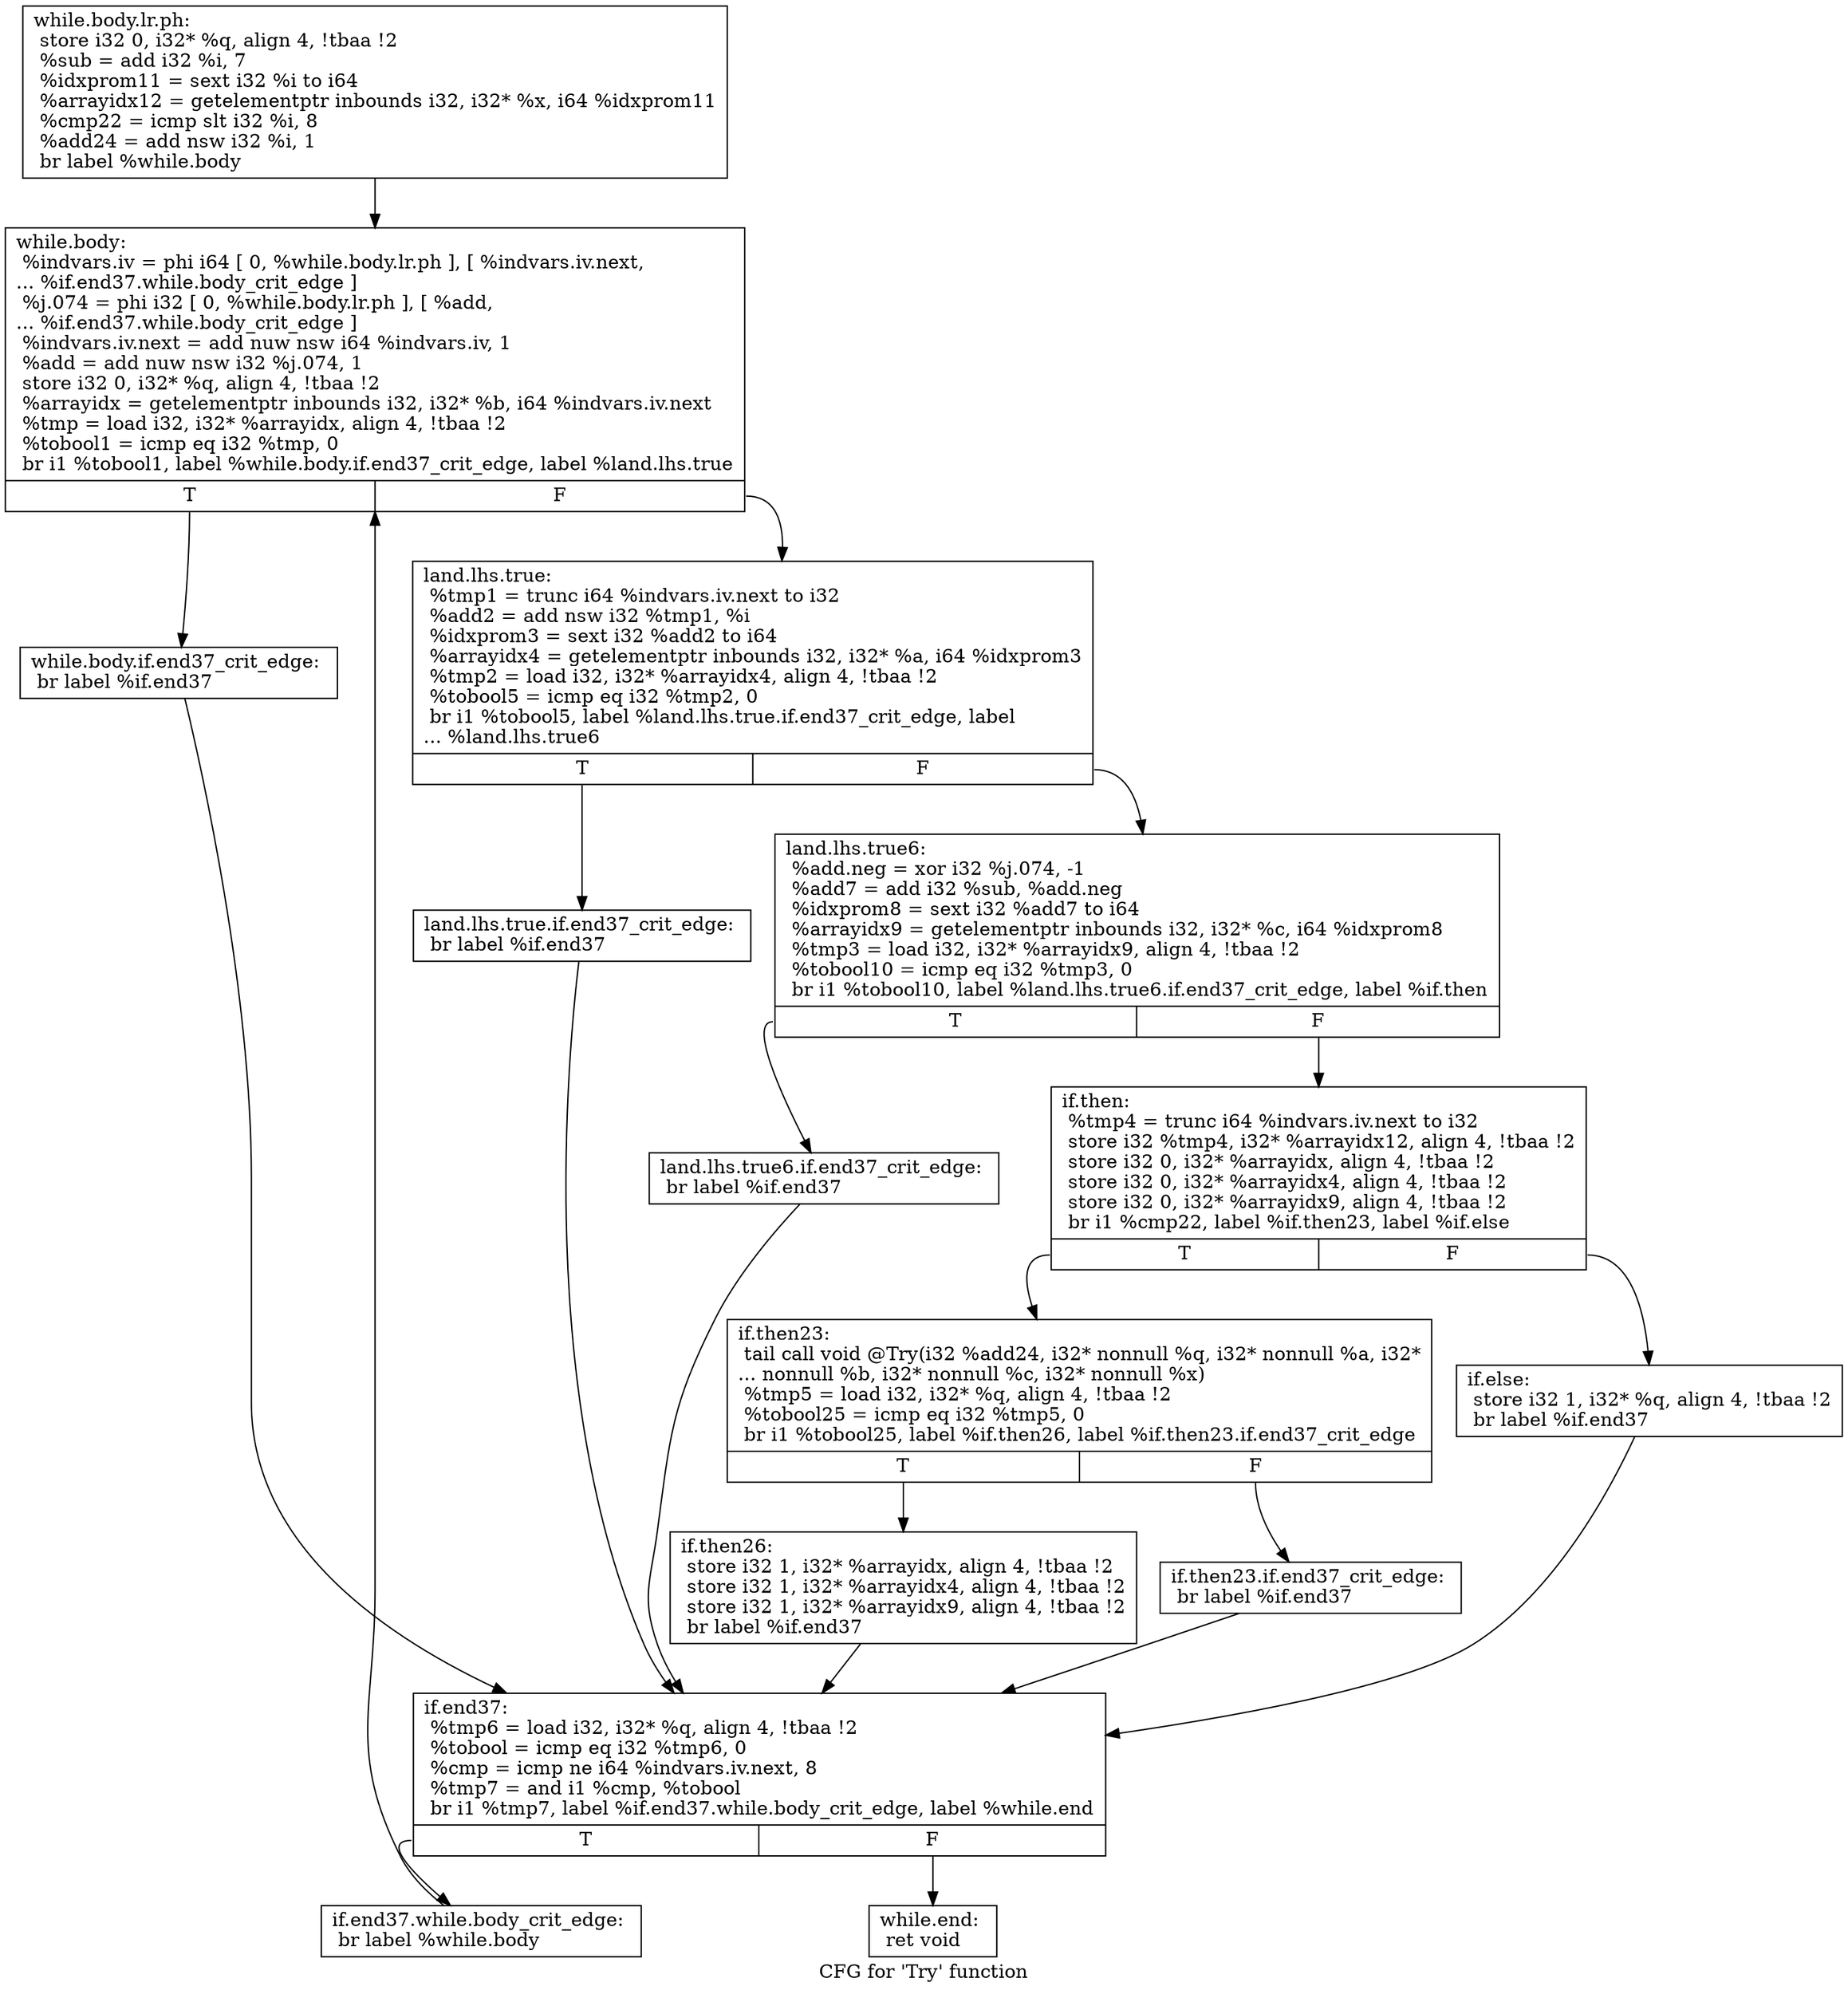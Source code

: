 digraph "CFG for 'Try' function" {
	label="CFG for 'Try' function";

	Node0x96147c0 [shape=record,label="{while.body.lr.ph:\l  store i32 0, i32* %q, align 4, !tbaa !2\l  %sub = add i32 %i, 7\l  %idxprom11 = sext i32 %i to i64\l  %arrayidx12 = getelementptr inbounds i32, i32* %x, i64 %idxprom11\l  %cmp22 = icmp slt i32 %i, 8\l  %add24 = add nsw i32 %i, 1\l  br label %while.body\l}"];
	Node0x96147c0 -> Node0x9611030;
	Node0x9611030 [shape=record,label="{while.body:                                       \l  %indvars.iv = phi i64 [ 0, %while.body.lr.ph ], [ %indvars.iv.next,\l... %if.end37.while.body_crit_edge ]\l  %j.074 = phi i32 [ 0, %while.body.lr.ph ], [ %add,\l... %if.end37.while.body_crit_edge ]\l  %indvars.iv.next = add nuw nsw i64 %indvars.iv, 1\l  %add = add nuw nsw i32 %j.074, 1\l  store i32 0, i32* %q, align 4, !tbaa !2\l  %arrayidx = getelementptr inbounds i32, i32* %b, i64 %indvars.iv.next\l  %tmp = load i32, i32* %arrayidx, align 4, !tbaa !2\l  %tobool1 = icmp eq i32 %tmp, 0\l  br i1 %tobool1, label %while.body.if.end37_crit_edge, label %land.lhs.true\l|{<s0>T|<s1>F}}"];
	Node0x9611030:s0 -> Node0x9611080;
	Node0x9611030:s1 -> Node0x96110d0;
	Node0x9611080 [shape=record,label="{while.body.if.end37_crit_edge:                    \l  br label %if.end37\l}"];
	Node0x9611080 -> Node0x9615e20;
	Node0x96110d0 [shape=record,label="{land.lhs.true:                                    \l  %tmp1 = trunc i64 %indvars.iv.next to i32\l  %add2 = add nsw i32 %tmp1, %i\l  %idxprom3 = sext i32 %add2 to i64\l  %arrayidx4 = getelementptr inbounds i32, i32* %a, i64 %idxprom3\l  %tmp2 = load i32, i32* %arrayidx4, align 4, !tbaa !2\l  %tobool5 = icmp eq i32 %tmp2, 0\l  br i1 %tobool5, label %land.lhs.true.if.end37_crit_edge, label\l... %land.lhs.true6\l|{<s0>T|<s1>F}}"];
	Node0x96110d0:s0 -> Node0x9611120;
	Node0x96110d0:s1 -> Node0x9611170;
	Node0x9611120 [shape=record,label="{land.lhs.true.if.end37_crit_edge:                 \l  br label %if.end37\l}"];
	Node0x9611120 -> Node0x9615e20;
	Node0x9611170 [shape=record,label="{land.lhs.true6:                                   \l  %add.neg = xor i32 %j.074, -1\l  %add7 = add i32 %sub, %add.neg\l  %idxprom8 = sext i32 %add7 to i64\l  %arrayidx9 = getelementptr inbounds i32, i32* %c, i64 %idxprom8\l  %tmp3 = load i32, i32* %arrayidx9, align 4, !tbaa !2\l  %tobool10 = icmp eq i32 %tmp3, 0\l  br i1 %tobool10, label %land.lhs.true6.if.end37_crit_edge, label %if.then\l|{<s0>T|<s1>F}}"];
	Node0x9611170:s0 -> Node0x96111c0;
	Node0x9611170:s1 -> Node0x9611210;
	Node0x96111c0 [shape=record,label="{land.lhs.true6.if.end37_crit_edge:                \l  br label %if.end37\l}"];
	Node0x96111c0 -> Node0x9615e20;
	Node0x9611210 [shape=record,label="{if.then:                                          \l  %tmp4 = trunc i64 %indvars.iv.next to i32\l  store i32 %tmp4, i32* %arrayidx12, align 4, !tbaa !2\l  store i32 0, i32* %arrayidx, align 4, !tbaa !2\l  store i32 0, i32* %arrayidx4, align 4, !tbaa !2\l  store i32 0, i32* %arrayidx9, align 4, !tbaa !2\l  br i1 %cmp22, label %if.then23, label %if.else\l|{<s0>T|<s1>F}}"];
	Node0x9611210:s0 -> Node0x9611260;
	Node0x9611210:s1 -> Node0x9615dd0;
	Node0x9611260 [shape=record,label="{if.then23:                                        \l  tail call void @Try(i32 %add24, i32* nonnull %q, i32* nonnull %a, i32*\l... nonnull %b, i32* nonnull %c, i32* nonnull %x)\l  %tmp5 = load i32, i32* %q, align 4, !tbaa !2\l  %tobool25 = icmp eq i32 %tmp5, 0\l  br i1 %tobool25, label %if.then26, label %if.then23.if.end37_crit_edge\l|{<s0>T|<s1>F}}"];
	Node0x9611260:s0 -> Node0x9615d80;
	Node0x9611260:s1 -> Node0x9615d30;
	Node0x9615d30 [shape=record,label="{if.then23.if.end37_crit_edge:                     \l  br label %if.end37\l}"];
	Node0x9615d30 -> Node0x9615e20;
	Node0x9615d80 [shape=record,label="{if.then26:                                        \l  store i32 1, i32* %arrayidx, align 4, !tbaa !2\l  store i32 1, i32* %arrayidx4, align 4, !tbaa !2\l  store i32 1, i32* %arrayidx9, align 4, !tbaa !2\l  br label %if.end37\l}"];
	Node0x9615d80 -> Node0x9615e20;
	Node0x9615dd0 [shape=record,label="{if.else:                                          \l  store i32 1, i32* %q, align 4, !tbaa !2\l  br label %if.end37\l}"];
	Node0x9615dd0 -> Node0x9615e20;
	Node0x9615e20 [shape=record,label="{if.end37:                                         \l  %tmp6 = load i32, i32* %q, align 4, !tbaa !2\l  %tobool = icmp eq i32 %tmp6, 0\l  %cmp = icmp ne i64 %indvars.iv.next, 8\l  %tmp7 = and i1 %cmp, %tobool\l  br i1 %tmp7, label %if.end37.while.body_crit_edge, label %while.end\l|{<s0>T|<s1>F}}"];
	Node0x9615e20:s0 -> Node0x9615e70;
	Node0x9615e20:s1 -> Node0x9615ec0;
	Node0x9615e70 [shape=record,label="{if.end37.while.body_crit_edge:                    \l  br label %while.body\l}"];
	Node0x9615e70 -> Node0x9611030;
	Node0x9615ec0 [shape=record,label="{while.end:                                        \l  ret void\l}"];
}
